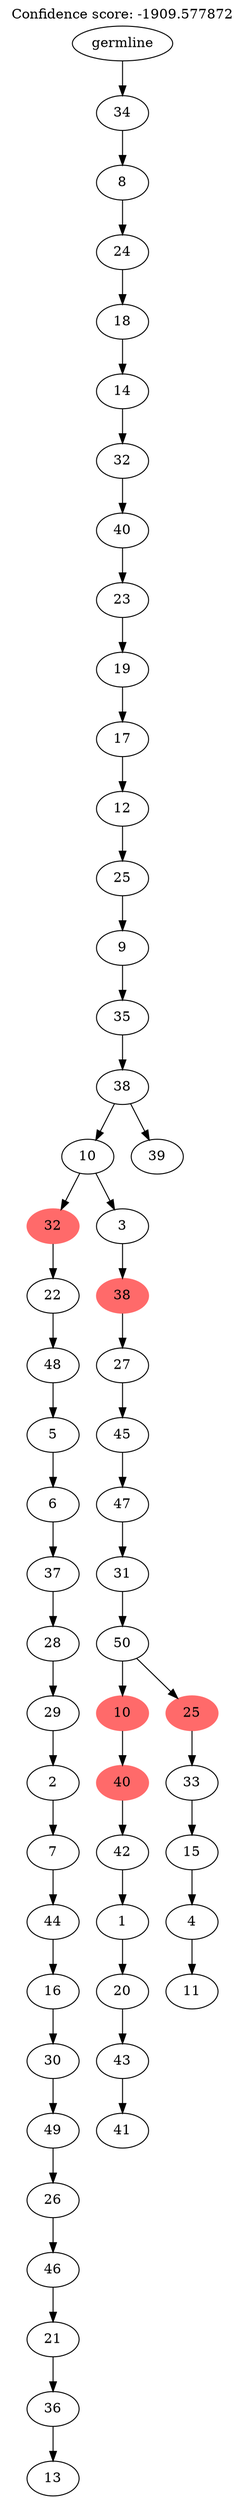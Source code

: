 digraph g {
	"53" -> "54";
	"54" [label="13"];
	"52" -> "53";
	"53" [label="36"];
	"51" -> "52";
	"52" [label="21"];
	"50" -> "51";
	"51" [label="46"];
	"49" -> "50";
	"50" [label="26"];
	"48" -> "49";
	"49" [label="49"];
	"47" -> "48";
	"48" [label="30"];
	"46" -> "47";
	"47" [label="16"];
	"45" -> "46";
	"46" [label="44"];
	"44" -> "45";
	"45" [label="7"];
	"43" -> "44";
	"44" [label="2"];
	"42" -> "43";
	"43" [label="29"];
	"41" -> "42";
	"42" [label="28"];
	"40" -> "41";
	"41" [label="37"];
	"39" -> "40";
	"40" [label="6"];
	"38" -> "39";
	"39" [label="5"];
	"37" -> "38";
	"38" [label="48"];
	"36" -> "37";
	"37" [label="22"];
	"34" -> "35";
	"35" [label="41"];
	"33" -> "34";
	"34" [label="43"];
	"32" -> "33";
	"33" [label="20"];
	"31" -> "32";
	"32" [label="1"];
	"30" -> "31";
	"31" [label="42"];
	"29" -> "30";
	"30" [color=indianred1, style=filled, label="40"];
	"27" -> "28";
	"28" [label="11"];
	"26" -> "27";
	"27" [label="4"];
	"25" -> "26";
	"26" [label="15"];
	"24" -> "25";
	"25" [label="33"];
	"23" -> "24";
	"24" [color=indianred1, style=filled, label="25"];
	"23" -> "29";
	"29" [color=indianred1, style=filled, label="10"];
	"22" -> "23";
	"23" [label="50"];
	"21" -> "22";
	"22" [label="31"];
	"20" -> "21";
	"21" [label="47"];
	"19" -> "20";
	"20" [label="45"];
	"18" -> "19";
	"19" [label="27"];
	"17" -> "18";
	"18" [color=indianred1, style=filled, label="38"];
	"16" -> "17";
	"17" [label="3"];
	"16" -> "36";
	"36" [color=indianred1, style=filled, label="32"];
	"15" -> "16";
	"16" [label="10"];
	"15" -> "55";
	"55" [label="39"];
	"14" -> "15";
	"15" [label="38"];
	"13" -> "14";
	"14" [label="35"];
	"12" -> "13";
	"13" [label="9"];
	"11" -> "12";
	"12" [label="25"];
	"10" -> "11";
	"11" [label="12"];
	"9" -> "10";
	"10" [label="17"];
	"8" -> "9";
	"9" [label="19"];
	"7" -> "8";
	"8" [label="23"];
	"6" -> "7";
	"7" [label="40"];
	"5" -> "6";
	"6" [label="32"];
	"4" -> "5";
	"5" [label="14"];
	"3" -> "4";
	"4" [label="18"];
	"2" -> "3";
	"3" [label="24"];
	"1" -> "2";
	"2" [label="8"];
	"0" -> "1";
	"1" [label="34"];
	"0" [label="germline"];
	labelloc="t";
	label="Confidence score: -1909.577872";
}

